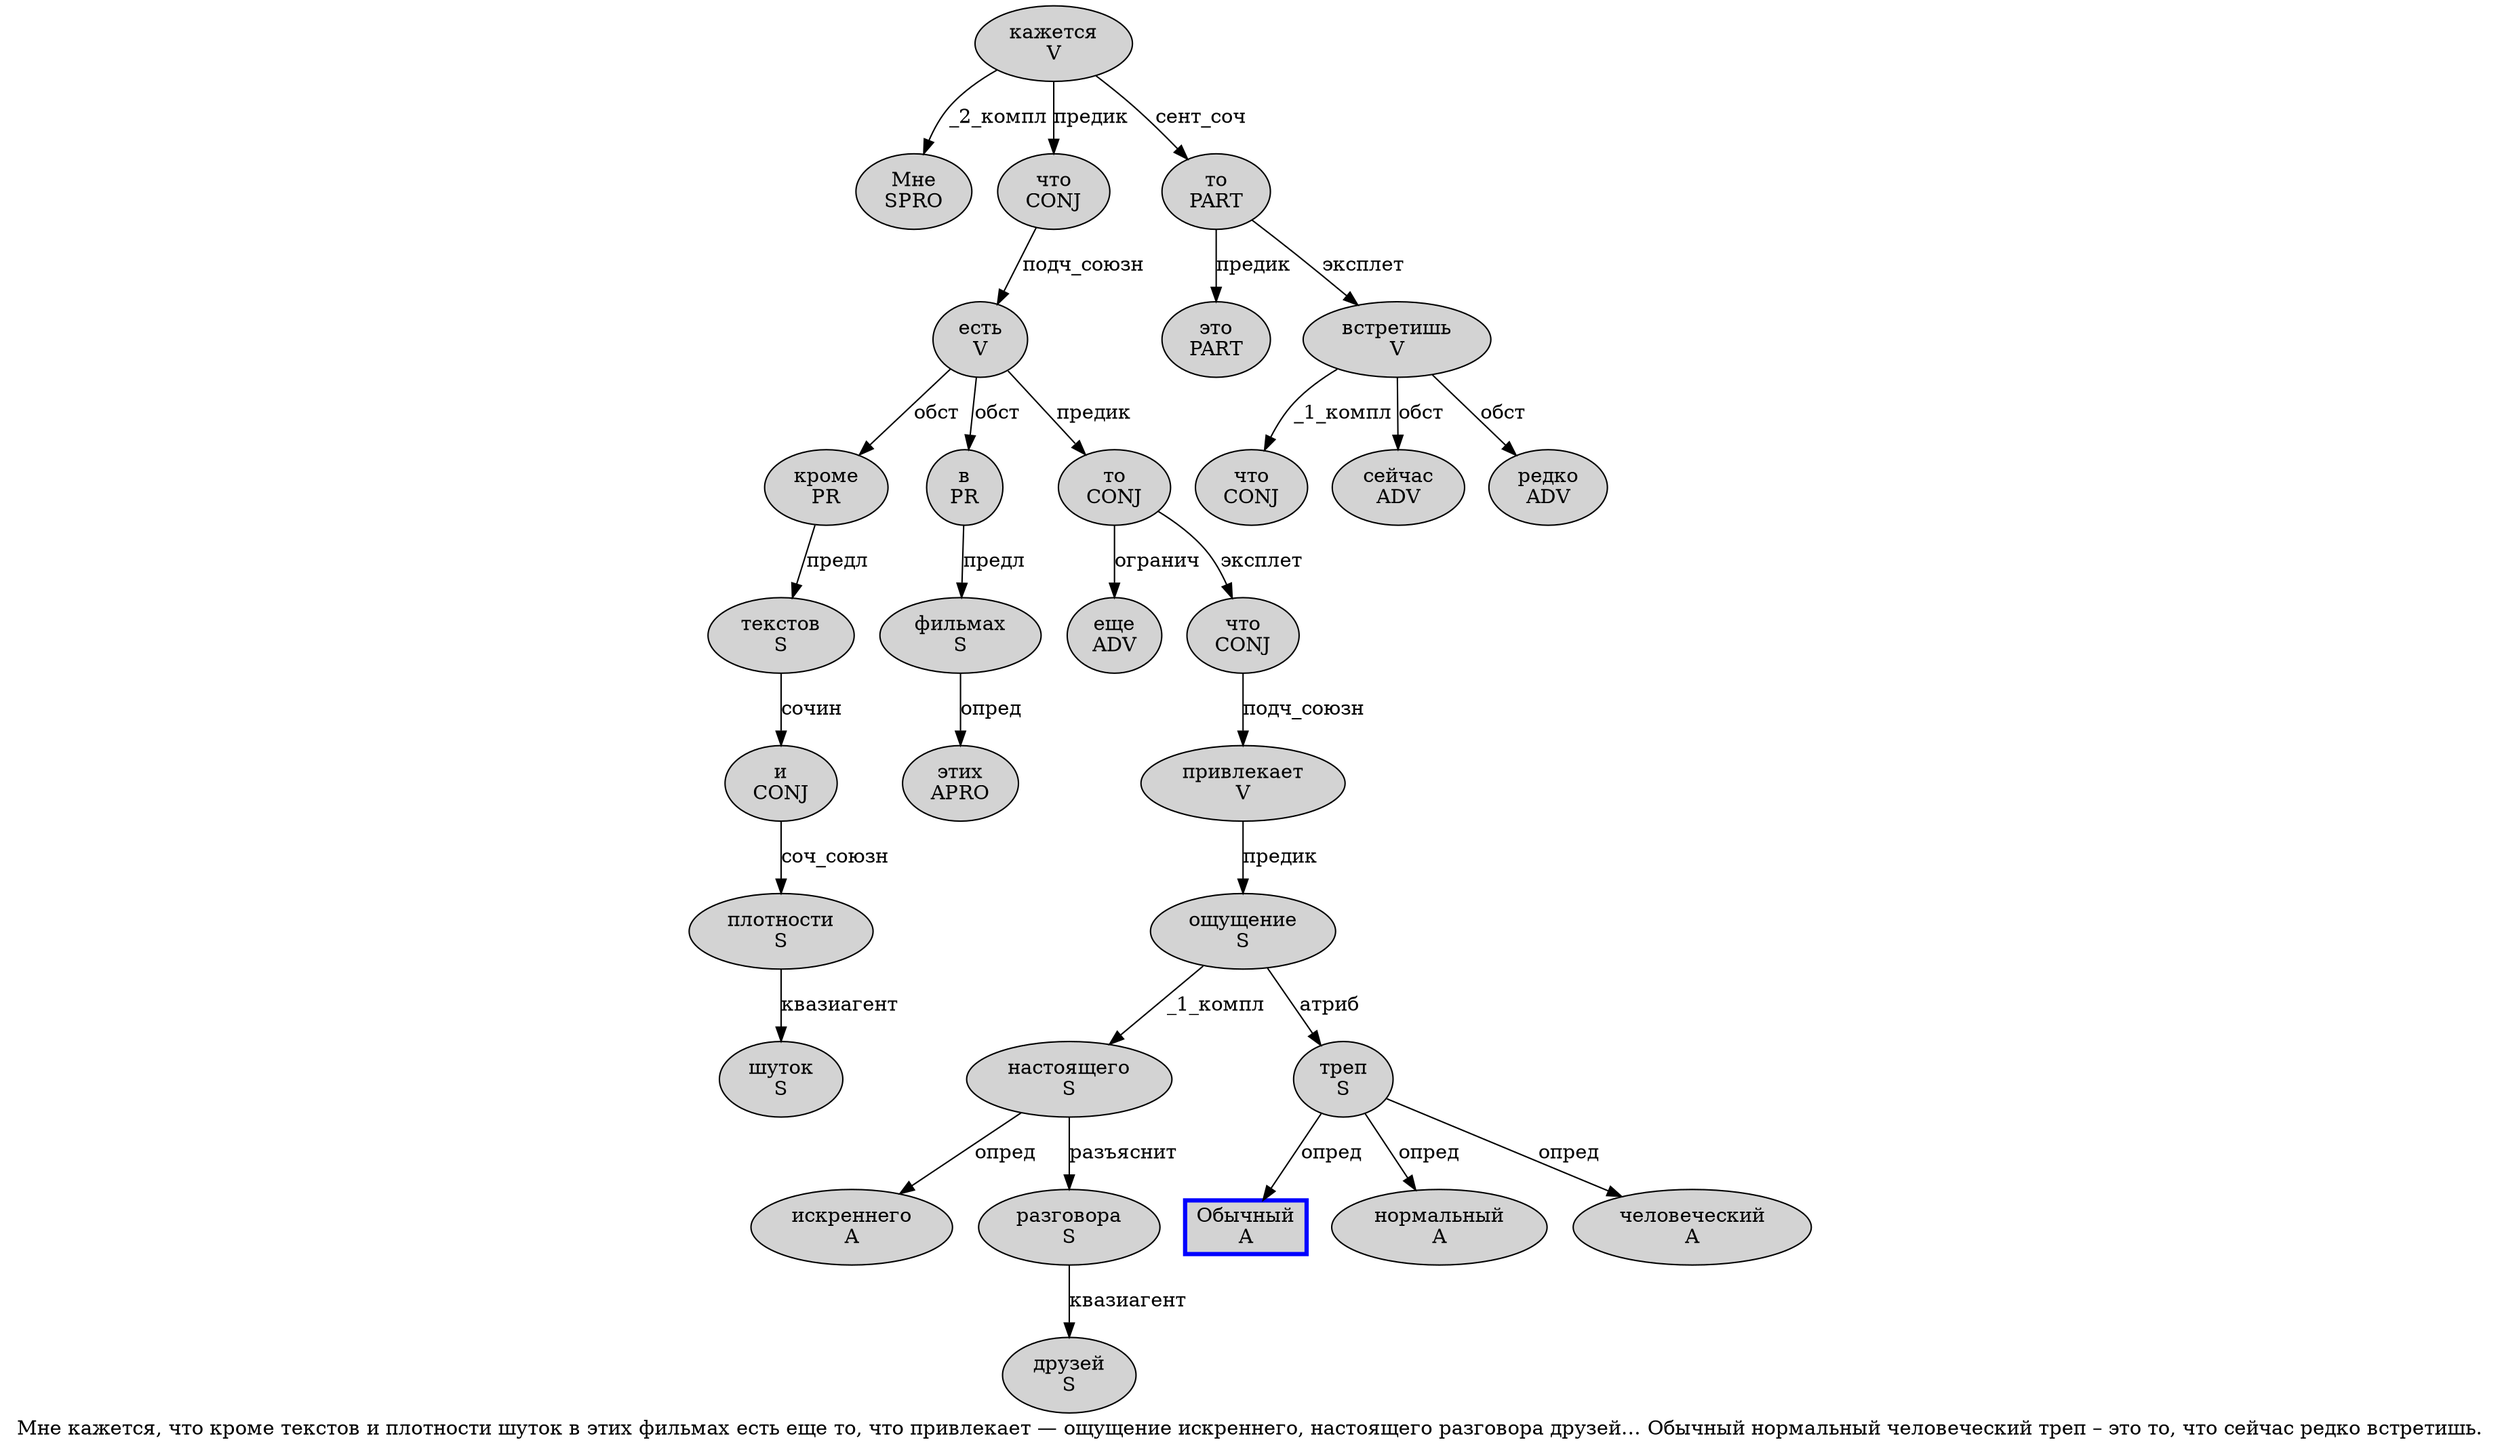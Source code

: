 digraph SENTENCE_1225 {
	graph [label="Мне кажется, что кроме текстов и плотности шуток в этих фильмах есть еще то, что привлекает — ощущение искреннего, настоящего разговора друзей… Обычный нормальный человеческий треп – это то, что сейчас редко встретишь."]
	node [style=filled]
		0 [label="Мне
SPRO" color="" fillcolor=lightgray penwidth=1 shape=ellipse]
		1 [label="кажется
V" color="" fillcolor=lightgray penwidth=1 shape=ellipse]
		3 [label="что
CONJ" color="" fillcolor=lightgray penwidth=1 shape=ellipse]
		4 [label="кроме
PR" color="" fillcolor=lightgray penwidth=1 shape=ellipse]
		5 [label="текстов
S" color="" fillcolor=lightgray penwidth=1 shape=ellipse]
		6 [label="и
CONJ" color="" fillcolor=lightgray penwidth=1 shape=ellipse]
		7 [label="плотности
S" color="" fillcolor=lightgray penwidth=1 shape=ellipse]
		8 [label="шуток
S" color="" fillcolor=lightgray penwidth=1 shape=ellipse]
		9 [label="в
PR" color="" fillcolor=lightgray penwidth=1 shape=ellipse]
		10 [label="этих
APRO" color="" fillcolor=lightgray penwidth=1 shape=ellipse]
		11 [label="фильмах
S" color="" fillcolor=lightgray penwidth=1 shape=ellipse]
		12 [label="есть
V" color="" fillcolor=lightgray penwidth=1 shape=ellipse]
		13 [label="еще
ADV" color="" fillcolor=lightgray penwidth=1 shape=ellipse]
		14 [label="то
CONJ" color="" fillcolor=lightgray penwidth=1 shape=ellipse]
		16 [label="что
CONJ" color="" fillcolor=lightgray penwidth=1 shape=ellipse]
		17 [label="привлекает
V" color="" fillcolor=lightgray penwidth=1 shape=ellipse]
		19 [label="ощущение
S" color="" fillcolor=lightgray penwidth=1 shape=ellipse]
		20 [label="искреннего
A" color="" fillcolor=lightgray penwidth=1 shape=ellipse]
		22 [label="настоящего
S" color="" fillcolor=lightgray penwidth=1 shape=ellipse]
		23 [label="разговора
S" color="" fillcolor=lightgray penwidth=1 shape=ellipse]
		24 [label="друзей
S" color="" fillcolor=lightgray penwidth=1 shape=ellipse]
		26 [label="Обычный
A" color=blue fillcolor=lightgray penwidth=3 shape=box]
		27 [label="нормальный
A" color="" fillcolor=lightgray penwidth=1 shape=ellipse]
		28 [label="человеческий
A" color="" fillcolor=lightgray penwidth=1 shape=ellipse]
		29 [label="треп
S" color="" fillcolor=lightgray penwidth=1 shape=ellipse]
		31 [label="это
PART" color="" fillcolor=lightgray penwidth=1 shape=ellipse]
		32 [label="то
PART" color="" fillcolor=lightgray penwidth=1 shape=ellipse]
		34 [label="что
CONJ" color="" fillcolor=lightgray penwidth=1 shape=ellipse]
		35 [label="сейчас
ADV" color="" fillcolor=lightgray penwidth=1 shape=ellipse]
		36 [label="редко
ADV" color="" fillcolor=lightgray penwidth=1 shape=ellipse]
		37 [label="встретишь
V" color="" fillcolor=lightgray penwidth=1 shape=ellipse]
			3 -> 12 [label="подч_союзн"]
			19 -> 22 [label="_1_компл"]
			19 -> 29 [label="атриб"]
			7 -> 8 [label="квазиагент"]
			16 -> 17 [label="подч_союзн"]
			6 -> 7 [label="соч_союзн"]
			22 -> 20 [label="опред"]
			22 -> 23 [label="разъяснит"]
			14 -> 13 [label="огранич"]
			14 -> 16 [label="эксплет"]
			37 -> 34 [label="_1_компл"]
			37 -> 35 [label="обст"]
			37 -> 36 [label="обст"]
			17 -> 19 [label="предик"]
			32 -> 31 [label="предик"]
			32 -> 37 [label="эксплет"]
			12 -> 4 [label="обст"]
			12 -> 9 [label="обст"]
			12 -> 14 [label="предик"]
			4 -> 5 [label="предл"]
			5 -> 6 [label="сочин"]
			9 -> 11 [label="предл"]
			23 -> 24 [label="квазиагент"]
			1 -> 0 [label="_2_компл"]
			1 -> 3 [label="предик"]
			1 -> 32 [label="сент_соч"]
			29 -> 26 [label="опред"]
			29 -> 27 [label="опред"]
			29 -> 28 [label="опред"]
			11 -> 10 [label="опред"]
}